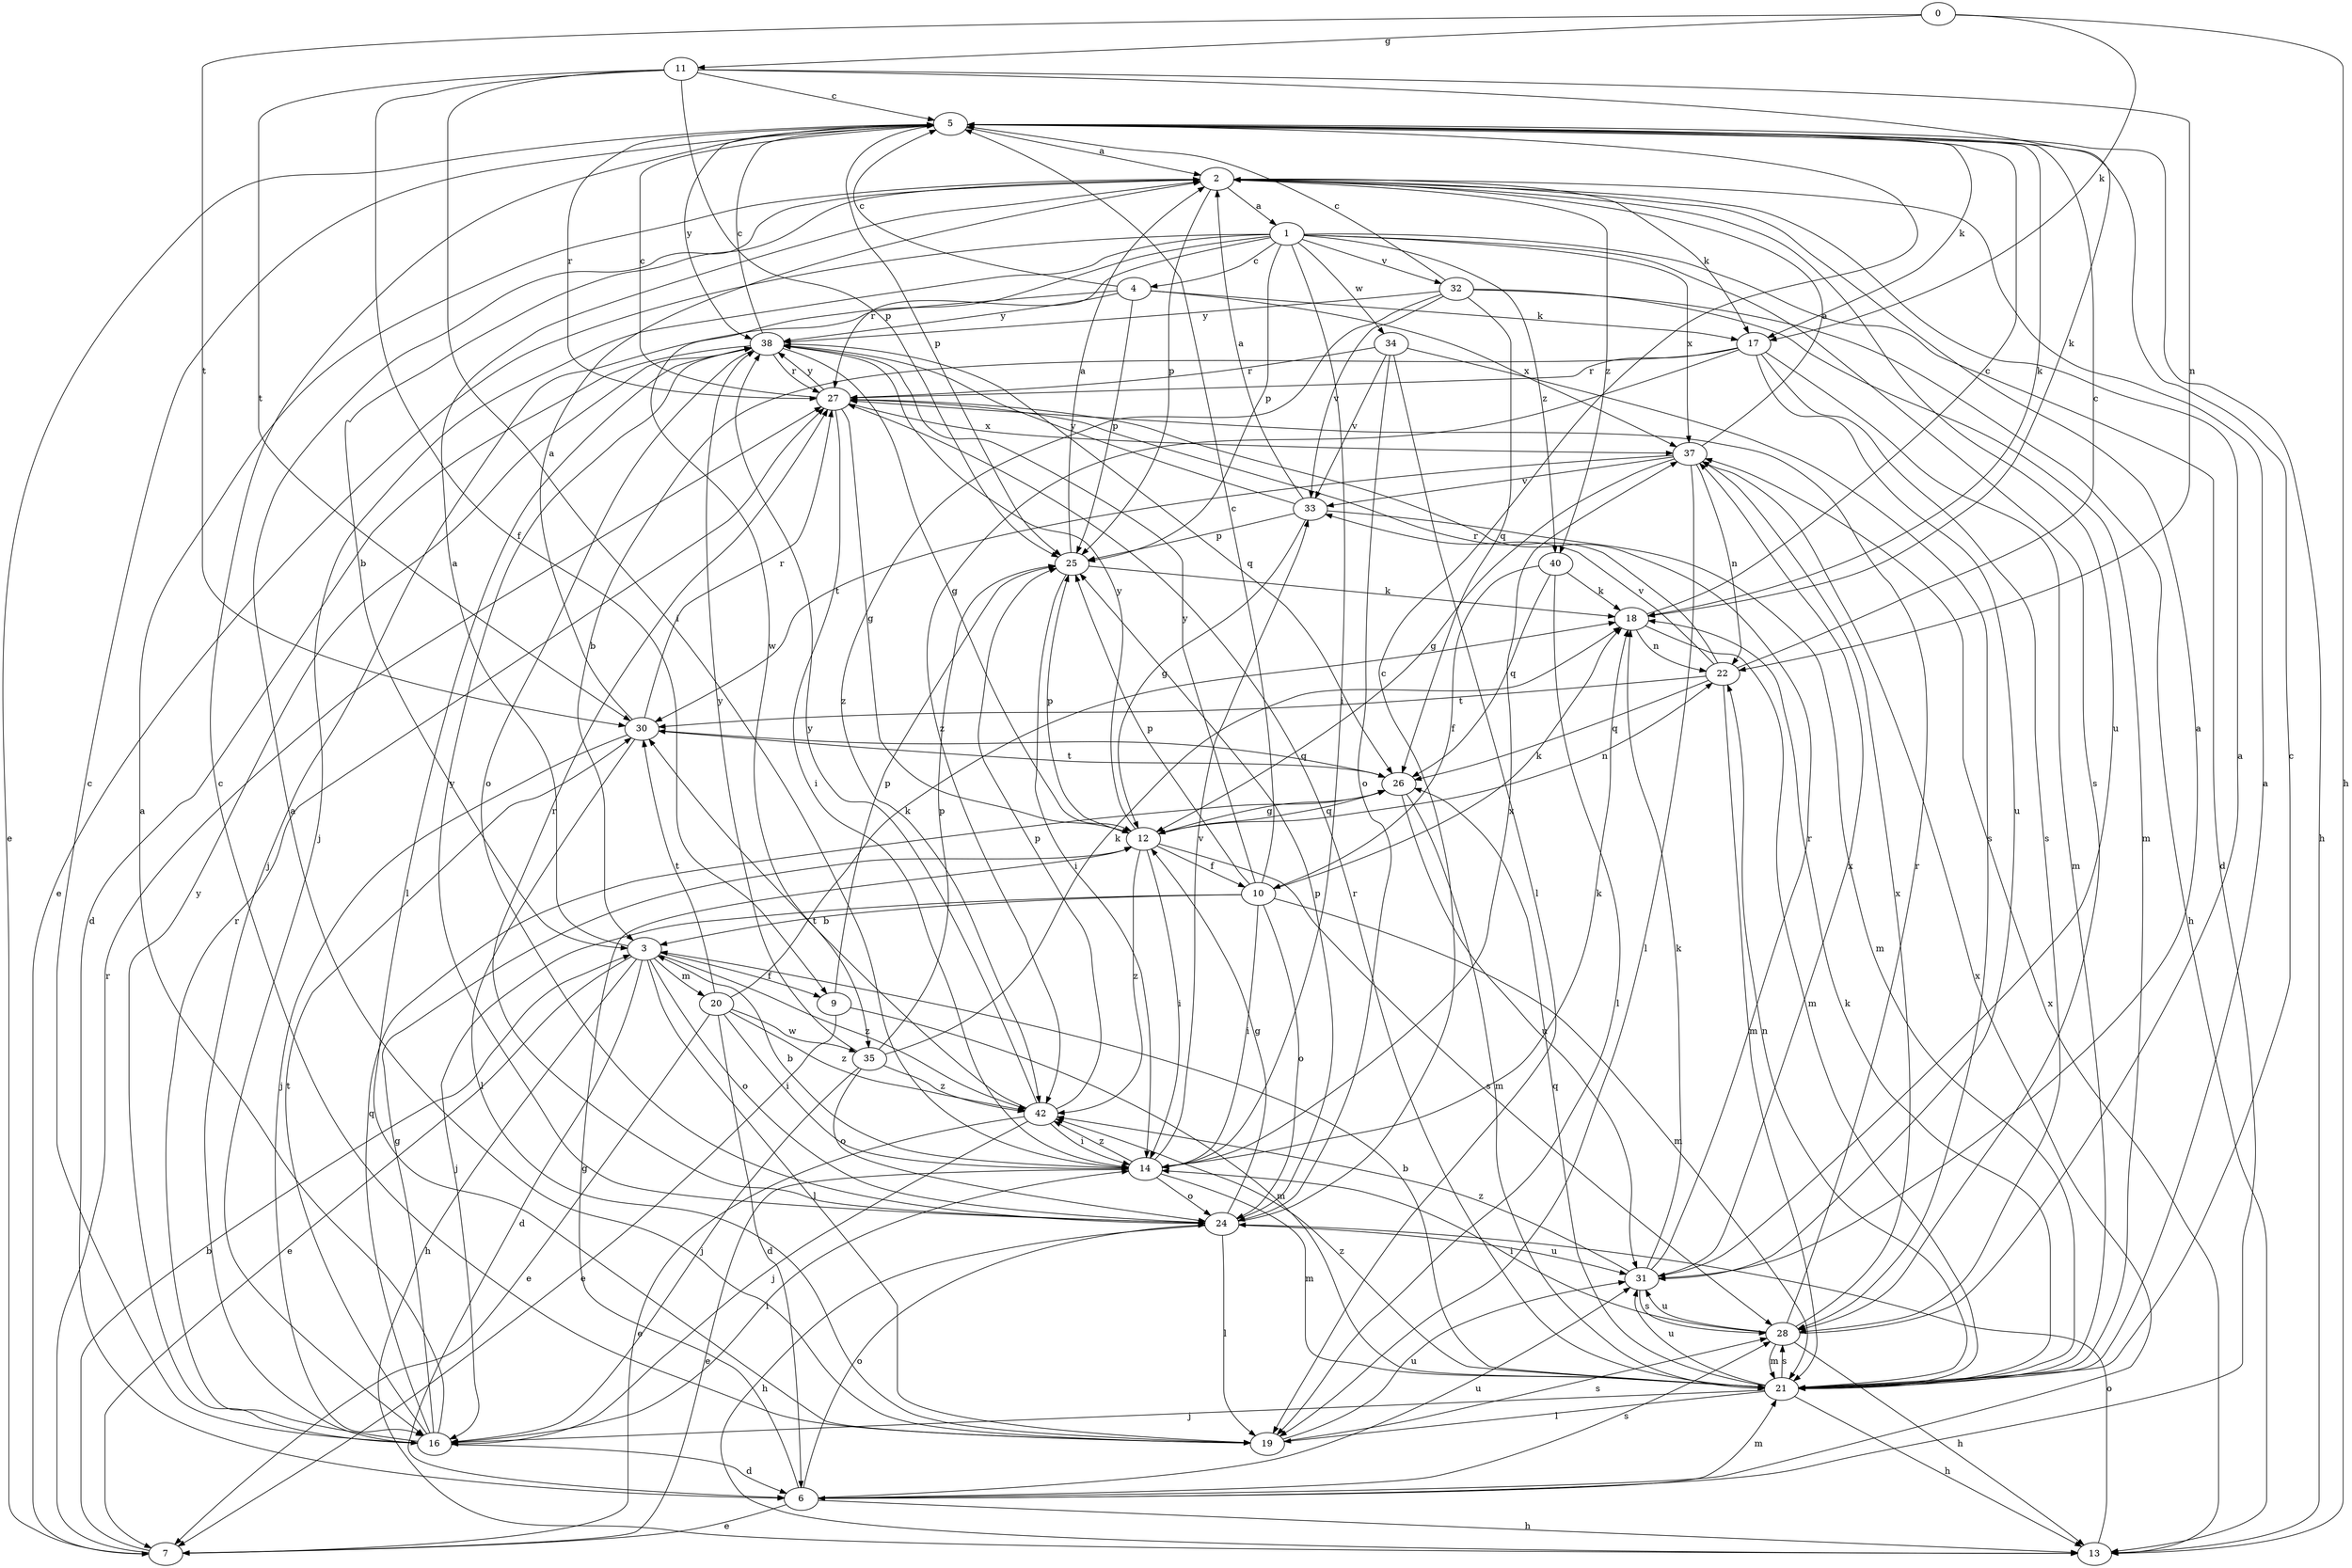 strict digraph  {
0;
1;
2;
3;
4;
5;
6;
7;
9;
10;
11;
12;
13;
14;
16;
17;
18;
19;
20;
21;
22;
24;
25;
26;
27;
28;
30;
31;
32;
33;
34;
35;
37;
38;
40;
42;
0 -> 11  [label=g];
0 -> 13  [label=h];
0 -> 17  [label=k];
0 -> 30  [label=t];
1 -> 4  [label=c];
1 -> 6  [label=d];
1 -> 7  [label=e];
1 -> 14  [label=i];
1 -> 16  [label=j];
1 -> 25  [label=p];
1 -> 27  [label=r];
1 -> 28  [label=s];
1 -> 32  [label=v];
1 -> 34  [label=w];
1 -> 35  [label=w];
1 -> 37  [label=x];
1 -> 40  [label=z];
2 -> 1  [label=a];
2 -> 3  [label=b];
2 -> 17  [label=k];
2 -> 25  [label=p];
2 -> 31  [label=u];
2 -> 40  [label=z];
3 -> 2  [label=a];
3 -> 6  [label=d];
3 -> 7  [label=e];
3 -> 9  [label=f];
3 -> 13  [label=h];
3 -> 19  [label=l];
3 -> 20  [label=m];
3 -> 24  [label=o];
3 -> 42  [label=z];
4 -> 5  [label=c];
4 -> 16  [label=j];
4 -> 17  [label=k];
4 -> 25  [label=p];
4 -> 37  [label=x];
4 -> 38  [label=y];
5 -> 2  [label=a];
5 -> 7  [label=e];
5 -> 13  [label=h];
5 -> 17  [label=k];
5 -> 18  [label=k];
5 -> 25  [label=p];
5 -> 27  [label=r];
5 -> 38  [label=y];
6 -> 7  [label=e];
6 -> 12  [label=g];
6 -> 13  [label=h];
6 -> 21  [label=m];
6 -> 24  [label=o];
6 -> 28  [label=s];
6 -> 31  [label=u];
6 -> 37  [label=x];
7 -> 3  [label=b];
7 -> 27  [label=r];
9 -> 7  [label=e];
9 -> 21  [label=m];
9 -> 25  [label=p];
10 -> 3  [label=b];
10 -> 5  [label=c];
10 -> 14  [label=i];
10 -> 16  [label=j];
10 -> 18  [label=k];
10 -> 21  [label=m];
10 -> 24  [label=o];
10 -> 25  [label=p];
10 -> 38  [label=y];
11 -> 5  [label=c];
11 -> 9  [label=f];
11 -> 14  [label=i];
11 -> 18  [label=k];
11 -> 22  [label=n];
11 -> 25  [label=p];
11 -> 30  [label=t];
12 -> 10  [label=f];
12 -> 14  [label=i];
12 -> 22  [label=n];
12 -> 25  [label=p];
12 -> 26  [label=q];
12 -> 28  [label=s];
12 -> 38  [label=y];
12 -> 42  [label=z];
13 -> 24  [label=o];
13 -> 37  [label=x];
14 -> 3  [label=b];
14 -> 7  [label=e];
14 -> 18  [label=k];
14 -> 21  [label=m];
14 -> 24  [label=o];
14 -> 33  [label=v];
14 -> 37  [label=x];
14 -> 42  [label=z];
16 -> 2  [label=a];
16 -> 5  [label=c];
16 -> 6  [label=d];
16 -> 12  [label=g];
16 -> 14  [label=i];
16 -> 26  [label=q];
16 -> 27  [label=r];
16 -> 30  [label=t];
16 -> 38  [label=y];
17 -> 3  [label=b];
17 -> 21  [label=m];
17 -> 27  [label=r];
17 -> 28  [label=s];
17 -> 31  [label=u];
17 -> 42  [label=z];
18 -> 5  [label=c];
18 -> 21  [label=m];
18 -> 22  [label=n];
19 -> 2  [label=a];
19 -> 5  [label=c];
19 -> 28  [label=s];
19 -> 31  [label=u];
20 -> 6  [label=d];
20 -> 7  [label=e];
20 -> 14  [label=i];
20 -> 18  [label=k];
20 -> 30  [label=t];
20 -> 35  [label=w];
20 -> 42  [label=z];
21 -> 2  [label=a];
21 -> 3  [label=b];
21 -> 5  [label=c];
21 -> 13  [label=h];
21 -> 16  [label=j];
21 -> 18  [label=k];
21 -> 19  [label=l];
21 -> 22  [label=n];
21 -> 26  [label=q];
21 -> 27  [label=r];
21 -> 28  [label=s];
21 -> 31  [label=u];
21 -> 42  [label=z];
22 -> 5  [label=c];
22 -> 21  [label=m];
22 -> 26  [label=q];
22 -> 27  [label=r];
22 -> 30  [label=t];
22 -> 33  [label=v];
24 -> 5  [label=c];
24 -> 12  [label=g];
24 -> 13  [label=h];
24 -> 19  [label=l];
24 -> 25  [label=p];
24 -> 27  [label=r];
24 -> 31  [label=u];
24 -> 38  [label=y];
25 -> 2  [label=a];
25 -> 14  [label=i];
25 -> 18  [label=k];
26 -> 12  [label=g];
26 -> 21  [label=m];
26 -> 30  [label=t];
26 -> 31  [label=u];
27 -> 5  [label=c];
27 -> 12  [label=g];
27 -> 14  [label=i];
27 -> 37  [label=x];
27 -> 38  [label=y];
28 -> 2  [label=a];
28 -> 13  [label=h];
28 -> 14  [label=i];
28 -> 21  [label=m];
28 -> 27  [label=r];
28 -> 31  [label=u];
28 -> 37  [label=x];
30 -> 2  [label=a];
30 -> 16  [label=j];
30 -> 19  [label=l];
30 -> 26  [label=q];
30 -> 27  [label=r];
31 -> 2  [label=a];
31 -> 18  [label=k];
31 -> 27  [label=r];
31 -> 28  [label=s];
31 -> 37  [label=x];
31 -> 42  [label=z];
32 -> 5  [label=c];
32 -> 13  [label=h];
32 -> 21  [label=m];
32 -> 26  [label=q];
32 -> 33  [label=v];
32 -> 38  [label=y];
32 -> 42  [label=z];
33 -> 2  [label=a];
33 -> 12  [label=g];
33 -> 21  [label=m];
33 -> 25  [label=p];
33 -> 38  [label=y];
34 -> 19  [label=l];
34 -> 24  [label=o];
34 -> 27  [label=r];
34 -> 28  [label=s];
34 -> 33  [label=v];
35 -> 16  [label=j];
35 -> 18  [label=k];
35 -> 24  [label=o];
35 -> 25  [label=p];
35 -> 38  [label=y];
35 -> 42  [label=z];
37 -> 2  [label=a];
37 -> 12  [label=g];
37 -> 19  [label=l];
37 -> 22  [label=n];
37 -> 30  [label=t];
37 -> 33  [label=v];
38 -> 5  [label=c];
38 -> 6  [label=d];
38 -> 12  [label=g];
38 -> 19  [label=l];
38 -> 24  [label=o];
38 -> 26  [label=q];
38 -> 27  [label=r];
40 -> 10  [label=f];
40 -> 18  [label=k];
40 -> 19  [label=l];
40 -> 26  [label=q];
42 -> 7  [label=e];
42 -> 14  [label=i];
42 -> 16  [label=j];
42 -> 25  [label=p];
42 -> 30  [label=t];
42 -> 38  [label=y];
}

